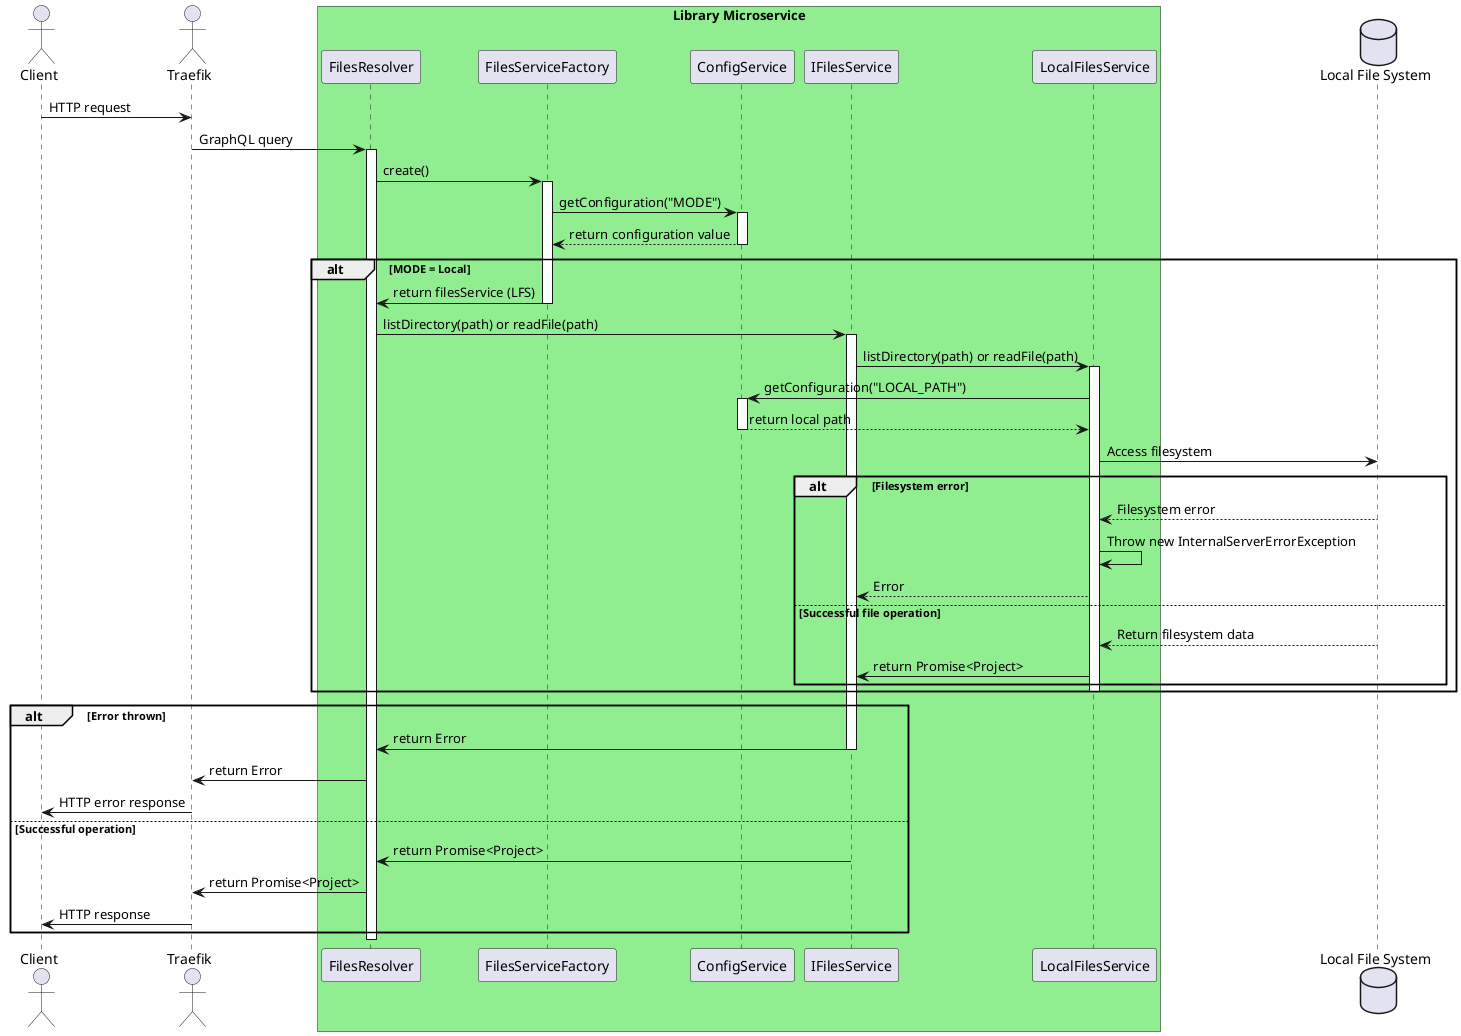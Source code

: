 @startuml
actor Client
actor Traefik
box "Library Microservice" #LightGreen
participant "FilesResolver" as FR
participant "FilesServiceFactory" as FSF
participant "ConfigService" as CS
participant "IFilesService" as IFS
participant "LocalFilesService" as LFS
end box
database "Local File System" as FS

Client -> Traefik : HTTP request
Traefik -> FR : GraphQL query
activate FR

FR -> FSF : create()
activate FSF

FSF -> CS : getConfiguration("MODE")
activate CS

CS --> FSF : return configuration value
deactivate CS

alt MODE = Local
  FSF -> FR : return filesService (LFS)
  deactivate FSF

  FR -> IFS : listDirectory(path) or readFile(path)
  activate IFS

  IFS -> LFS : listDirectory(path) or readFile(path)
  activate LFS

  LFS -> CS : getConfiguration("LOCAL_PATH")
  activate CS

  CS --> LFS : return local path
  deactivate CS

  LFS -> FS : Access filesystem
  alt Filesystem error
    FS --> LFS : Filesystem error
    LFS -> LFS : Throw new InternalServerErrorException
    LFS --> IFS : Error
  else Successful file operation
    FS --> LFS : Return filesystem data
    LFS -> IFS : return Promise<Project>
  end
  deactivate LFS
end

alt Error thrown
  IFS -> FR : return Error
  deactivate IFS
  FR -> Traefik : return Error
  Traefik -> Client : HTTP error response
else Successful operation
  IFS -> FR : return Promise<Project>
  deactivate IFS
  FR -> Traefik : return Promise<Project>
  Traefik -> Client : HTTP response
end

deactivate FR
@enduml
